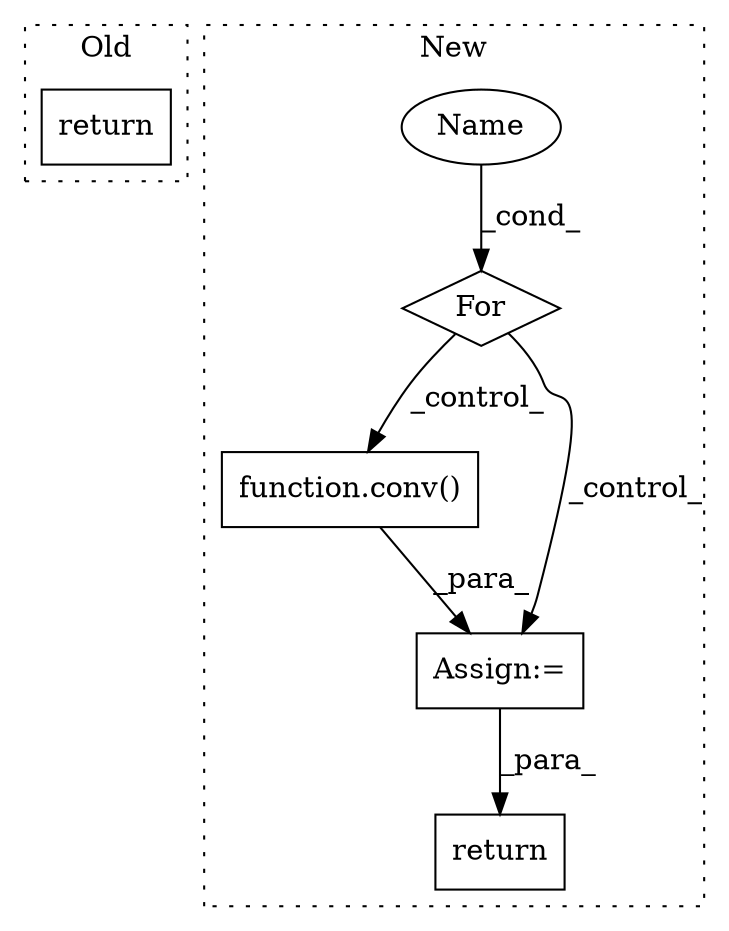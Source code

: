 digraph G {
subgraph cluster0 {
1 [label="return" a="93" s="1801" l="7" shape="box"];
label = "Old";
style="dotted";
}
subgraph cluster1 {
2 [label="function.conv()" a="75" s="3523,3538" l="5,1" shape="box"];
3 [label="return" a="93" s="3937" l="7" shape="box"];
4 [label="Assign:=" a="68" s="3873" l="3" shape="box"];
5 [label="Name" a="87" s="3349" l="5" shape="ellipse"];
6 [label="For" a="107" s="3339,3369" l="4,14" shape="diamond"];
label = "New";
style="dotted";
}
2 -> 4 [label="_para_"];
4 -> 3 [label="_para_"];
5 -> 6 [label="_cond_"];
6 -> 2 [label="_control_"];
6 -> 4 [label="_control_"];
}